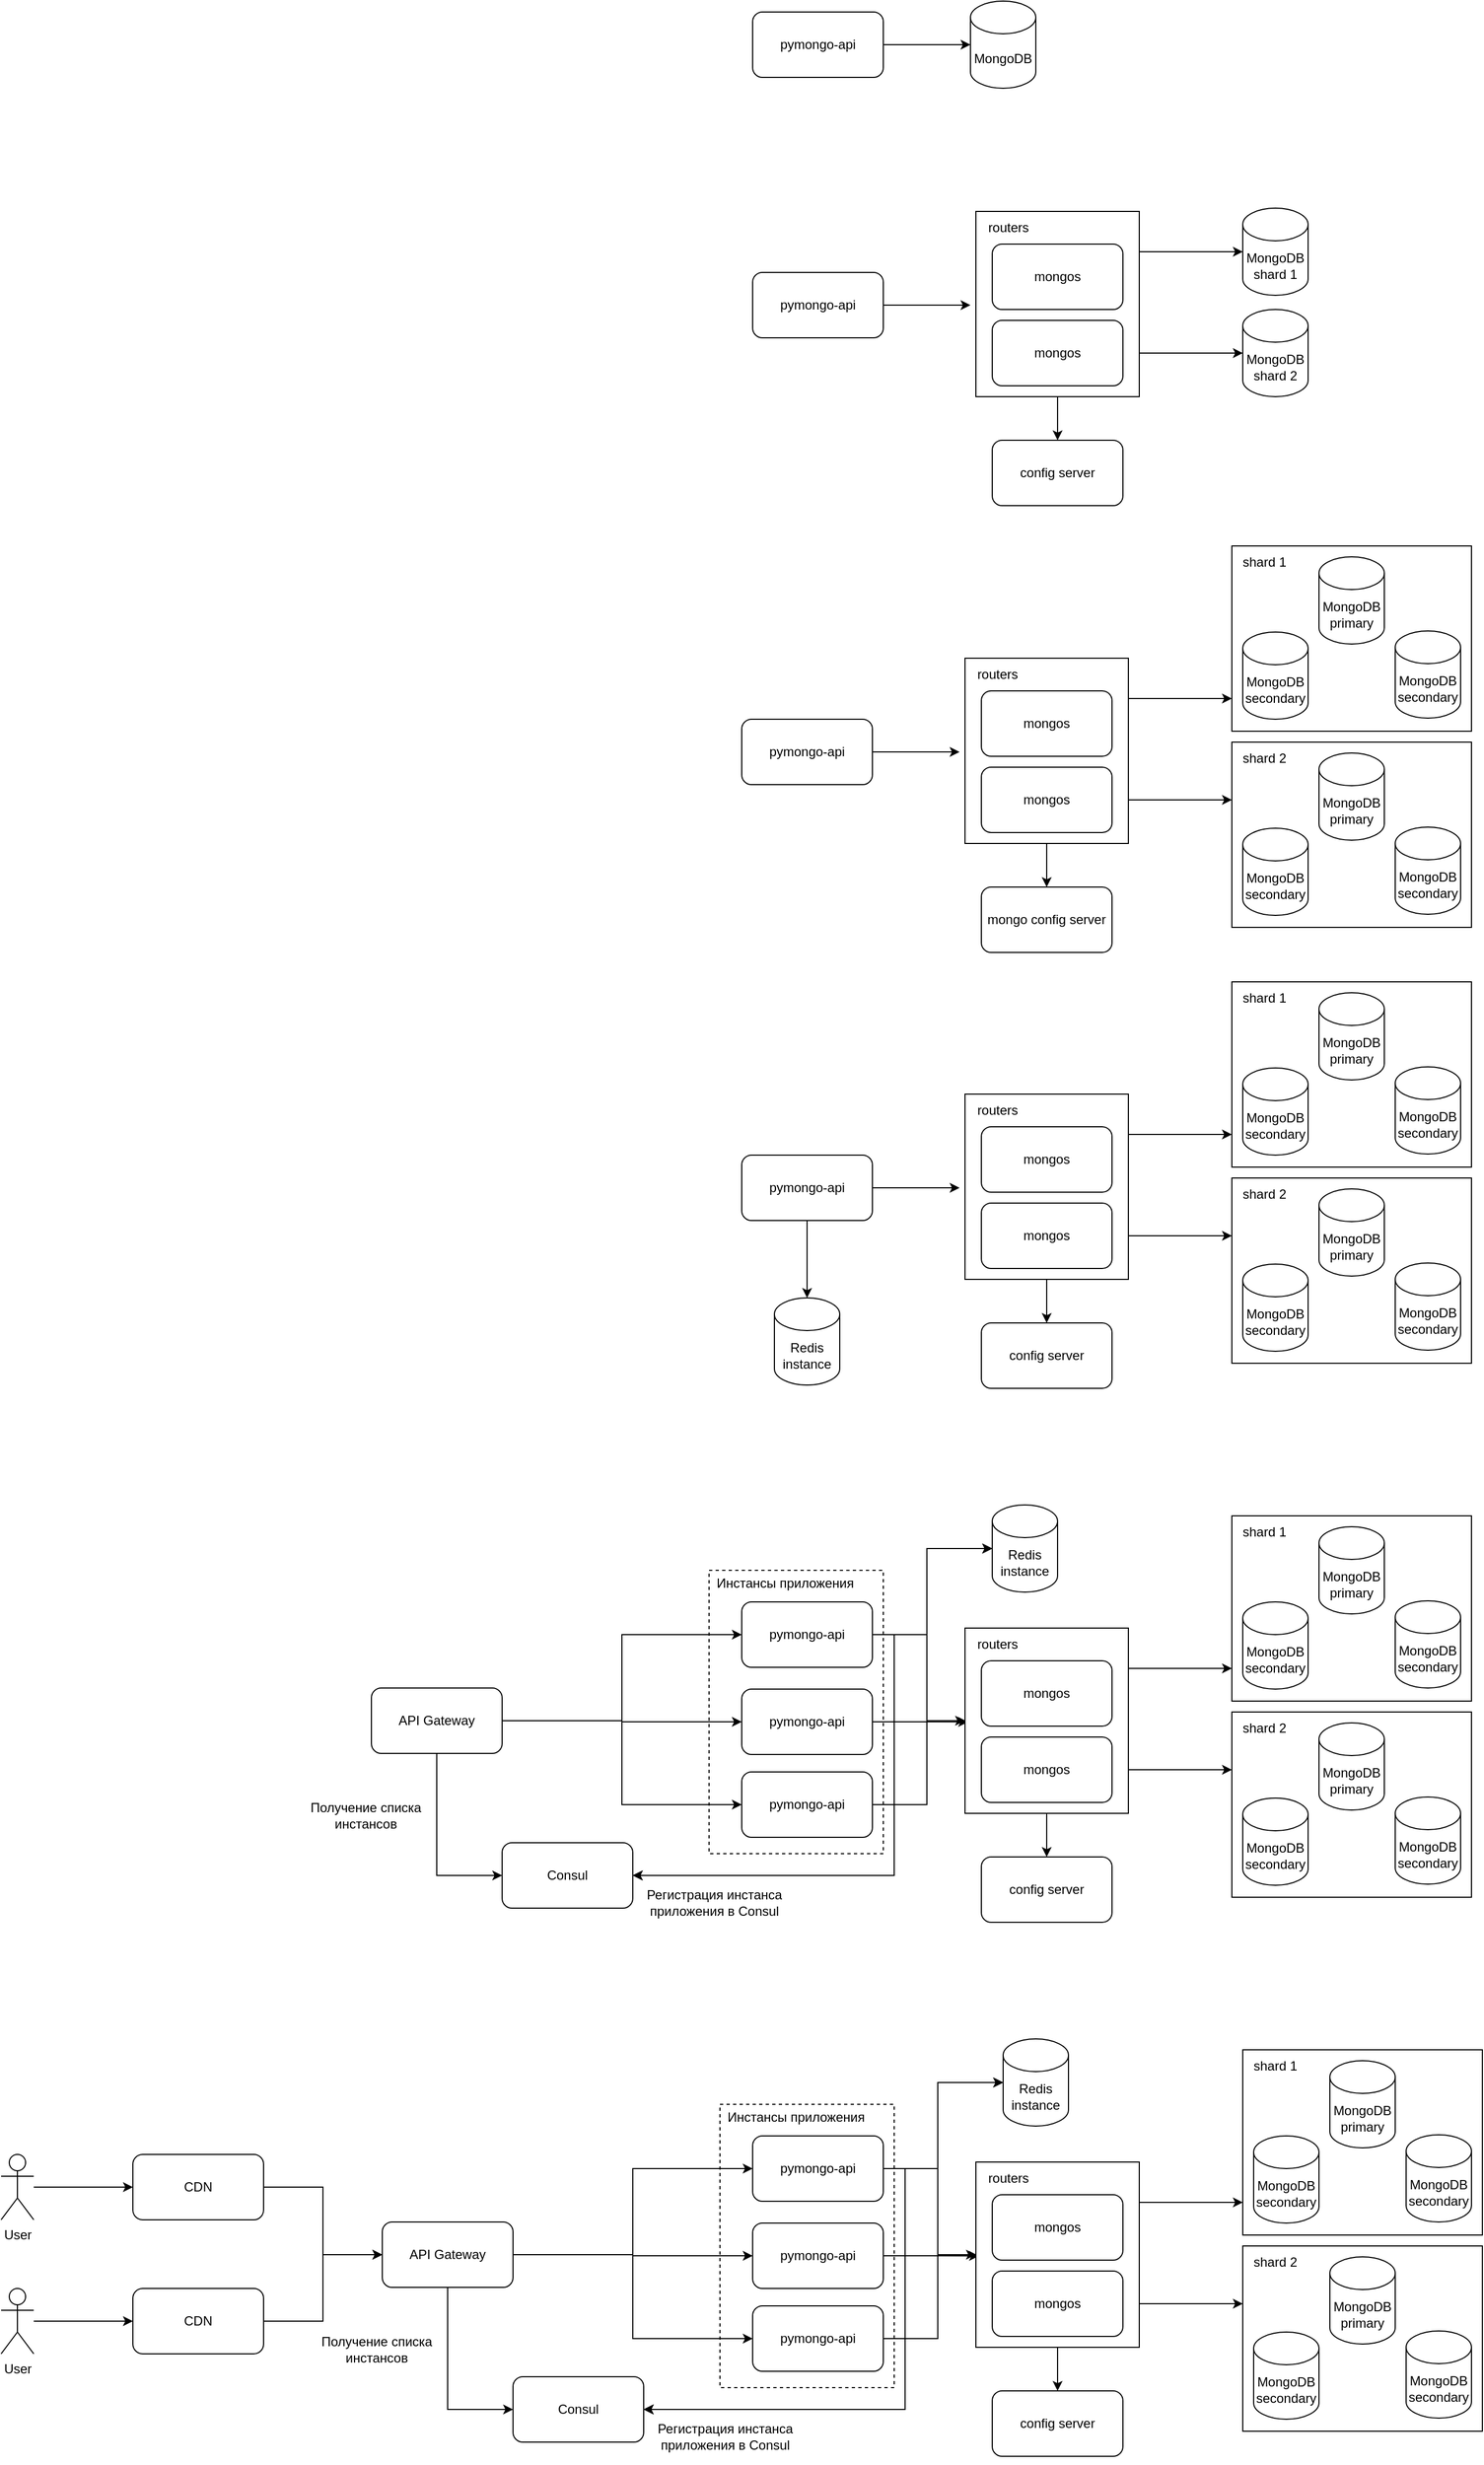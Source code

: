<mxfile version="25.0.3">
  <diagram name="Page-1" id="-H_mtQnk-PTXWXPvYvuk">
    <mxGraphModel dx="3609" dy="895" grid="1" gridSize="10" guides="1" tooltips="1" connect="1" arrows="1" fold="1" page="1" pageScale="1" pageWidth="1169" pageHeight="827" math="0" shadow="0">
      <root>
        <mxCell id="0" />
        <mxCell id="1" parent="0" />
        <mxCell id="jATreOwQZUmZUDhGEj-m-115" value="" style="rounded=0;whiteSpace=wrap;html=1;dashed=1;labelBackgroundColor=none;" vertex="1" parent="1">
          <mxGeometry x="320" y="1720" width="160" height="260" as="geometry" />
        </mxCell>
        <mxCell id="zA23MoTUsTF4_91t8viU-2" value="MongoDB" style="shape=cylinder3;whiteSpace=wrap;html=1;boundedLbl=1;backgroundOutline=1;size=15;labelBackgroundColor=none;" parent="1" vertex="1">
          <mxGeometry x="560" y="280" width="60" height="80" as="geometry" />
        </mxCell>
        <mxCell id="zA23MoTUsTF4_91t8viU-3" value="pymongo-api" style="rounded=1;whiteSpace=wrap;html=1;labelBackgroundColor=none;" parent="1" vertex="1">
          <mxGeometry x="360" y="290" width="120" height="60" as="geometry" />
        </mxCell>
        <mxCell id="zA23MoTUsTF4_91t8viU-4" style="edgeStyle=orthogonalEdgeStyle;rounded=0;orthogonalLoop=1;jettySize=auto;html=1;exitX=1;exitY=0.5;exitDx=0;exitDy=0;entryX=0;entryY=0.5;entryDx=0;entryDy=0;entryPerimeter=0;labelBackgroundColor=none;fontColor=default;" parent="1" source="zA23MoTUsTF4_91t8viU-3" target="zA23MoTUsTF4_91t8viU-2" edge="1">
          <mxGeometry relative="1" as="geometry" />
        </mxCell>
        <mxCell id="jATreOwQZUmZUDhGEj-m-10" value="pymongo-api" style="rounded=1;whiteSpace=wrap;html=1;labelBackgroundColor=none;" vertex="1" parent="1">
          <mxGeometry x="360" y="529" width="120" height="60" as="geometry" />
        </mxCell>
        <mxCell id="jATreOwQZUmZUDhGEj-m-11" style="edgeStyle=orthogonalEdgeStyle;rounded=0;orthogonalLoop=1;jettySize=auto;html=1;exitX=1;exitY=0.5;exitDx=0;exitDy=0;entryX=0;entryY=0.5;entryDx=0;entryDy=0;entryPerimeter=0;labelBackgroundColor=none;fontColor=default;" edge="1" parent="1" source="jATreOwQZUmZUDhGEj-m-10">
          <mxGeometry relative="1" as="geometry">
            <mxPoint x="560" y="559" as="targetPoint" />
          </mxGeometry>
        </mxCell>
        <mxCell id="jATreOwQZUmZUDhGEj-m-13" value="MongoDB&lt;br&gt;shard 2" style="shape=cylinder3;whiteSpace=wrap;html=1;boundedLbl=1;backgroundOutline=1;size=15;labelBackgroundColor=none;" vertex="1" parent="1">
          <mxGeometry x="810" y="563" width="60" height="80" as="geometry" />
        </mxCell>
        <mxCell id="jATreOwQZUmZUDhGEj-m-14" value="MongoDB&lt;div&gt;shard 1&lt;/div&gt;" style="shape=cylinder3;whiteSpace=wrap;html=1;boundedLbl=1;backgroundOutline=1;size=15;labelBackgroundColor=none;" vertex="1" parent="1">
          <mxGeometry x="810" y="470" width="60" height="80" as="geometry" />
        </mxCell>
        <mxCell id="jATreOwQZUmZUDhGEj-m-26" style="edgeStyle=orthogonalEdgeStyle;rounded=0;orthogonalLoop=1;jettySize=auto;html=1;exitX=1;exitY=0.25;exitDx=0;exitDy=0;labelBackgroundColor=none;fontColor=default;" edge="1" parent="1" source="jATreOwQZUmZUDhGEj-m-18" target="jATreOwQZUmZUDhGEj-m-14">
          <mxGeometry relative="1" as="geometry">
            <Array as="points">
              <mxPoint x="715" y="510" />
            </Array>
          </mxGeometry>
        </mxCell>
        <mxCell id="jATreOwQZUmZUDhGEj-m-28" style="edgeStyle=orthogonalEdgeStyle;rounded=0;orthogonalLoop=1;jettySize=auto;html=1;exitX=0.5;exitY=1;exitDx=0;exitDy=0;entryX=0.5;entryY=0;entryDx=0;entryDy=0;labelBackgroundColor=none;fontColor=default;" edge="1" parent="1" source="jATreOwQZUmZUDhGEj-m-18" target="jATreOwQZUmZUDhGEj-m-27">
          <mxGeometry relative="1" as="geometry" />
        </mxCell>
        <mxCell id="jATreOwQZUmZUDhGEj-m-18" value="" style="rounded=0;whiteSpace=wrap;html=1;align=left;labelBackgroundColor=none;" vertex="1" parent="1">
          <mxGeometry x="565" y="473" width="150" height="170" as="geometry" />
        </mxCell>
        <mxCell id="jATreOwQZUmZUDhGEj-m-19" value="mongos" style="rounded=1;whiteSpace=wrap;html=1;labelBackgroundColor=none;" vertex="1" parent="1">
          <mxGeometry x="580" y="573" width="120" height="60" as="geometry" />
        </mxCell>
        <mxCell id="jATreOwQZUmZUDhGEj-m-20" value="mongos" style="rounded=1;whiteSpace=wrap;html=1;labelBackgroundColor=none;" vertex="1" parent="1">
          <mxGeometry x="580" y="503" width="120" height="60" as="geometry" />
        </mxCell>
        <mxCell id="jATreOwQZUmZUDhGEj-m-21" value="routers" style="text;html=1;align=center;verticalAlign=middle;whiteSpace=wrap;rounded=0;labelBackgroundColor=none;" vertex="1" parent="1">
          <mxGeometry x="565" y="473" width="60" height="30" as="geometry" />
        </mxCell>
        <mxCell id="jATreOwQZUmZUDhGEj-m-23" style="edgeStyle=orthogonalEdgeStyle;rounded=0;orthogonalLoop=1;jettySize=auto;html=1;exitX=1;exitY=0.75;exitDx=0;exitDy=0;entryX=0;entryY=0.5;entryDx=0;entryDy=0;entryPerimeter=0;labelBackgroundColor=none;fontColor=default;" edge="1" parent="1" source="jATreOwQZUmZUDhGEj-m-18" target="jATreOwQZUmZUDhGEj-m-13">
          <mxGeometry relative="1" as="geometry">
            <Array as="points">
              <mxPoint x="715" y="603" />
            </Array>
          </mxGeometry>
        </mxCell>
        <mxCell id="jATreOwQZUmZUDhGEj-m-27" value="config server" style="rounded=1;whiteSpace=wrap;html=1;labelBackgroundColor=none;" vertex="1" parent="1">
          <mxGeometry x="580" y="683" width="120" height="60" as="geometry" />
        </mxCell>
        <mxCell id="jATreOwQZUmZUDhGEj-m-29" value="pymongo-api" style="rounded=1;whiteSpace=wrap;html=1;labelBackgroundColor=none;" vertex="1" parent="1">
          <mxGeometry x="350" y="939" width="120" height="60" as="geometry" />
        </mxCell>
        <mxCell id="jATreOwQZUmZUDhGEj-m-30" style="edgeStyle=orthogonalEdgeStyle;rounded=0;orthogonalLoop=1;jettySize=auto;html=1;exitX=1;exitY=0.5;exitDx=0;exitDy=0;entryX=0;entryY=0.5;entryDx=0;entryDy=0;entryPerimeter=0;labelBackgroundColor=none;fontColor=default;" edge="1" parent="1" source="jATreOwQZUmZUDhGEj-m-29">
          <mxGeometry relative="1" as="geometry">
            <mxPoint x="550" y="969" as="targetPoint" />
          </mxGeometry>
        </mxCell>
        <mxCell id="jATreOwQZUmZUDhGEj-m-33" style="edgeStyle=orthogonalEdgeStyle;rounded=0;orthogonalLoop=1;jettySize=auto;html=1;exitX=1;exitY=0.25;exitDx=0;exitDy=0;labelBackgroundColor=none;fontColor=default;" edge="1" parent="1" source="jATreOwQZUmZUDhGEj-m-35">
          <mxGeometry relative="1" as="geometry">
            <Array as="points">
              <mxPoint x="705" y="920" />
            </Array>
            <mxPoint x="800" y="920" as="targetPoint" />
          </mxGeometry>
        </mxCell>
        <mxCell id="jATreOwQZUmZUDhGEj-m-34" style="edgeStyle=orthogonalEdgeStyle;rounded=0;orthogonalLoop=1;jettySize=auto;html=1;exitX=0.5;exitY=1;exitDx=0;exitDy=0;entryX=0.5;entryY=0;entryDx=0;entryDy=0;labelBackgroundColor=none;fontColor=default;" edge="1" parent="1" source="jATreOwQZUmZUDhGEj-m-35" target="jATreOwQZUmZUDhGEj-m-40">
          <mxGeometry relative="1" as="geometry" />
        </mxCell>
        <mxCell id="jATreOwQZUmZUDhGEj-m-35" value="" style="rounded=0;whiteSpace=wrap;html=1;align=left;labelBackgroundColor=none;" vertex="1" parent="1">
          <mxGeometry x="555" y="883" width="150" height="170" as="geometry" />
        </mxCell>
        <mxCell id="jATreOwQZUmZUDhGEj-m-36" value="mongos" style="rounded=1;whiteSpace=wrap;html=1;labelBackgroundColor=none;" vertex="1" parent="1">
          <mxGeometry x="570" y="983" width="120" height="60" as="geometry" />
        </mxCell>
        <mxCell id="jATreOwQZUmZUDhGEj-m-37" value="mongos" style="rounded=1;whiteSpace=wrap;html=1;labelBackgroundColor=none;" vertex="1" parent="1">
          <mxGeometry x="570" y="913" width="120" height="60" as="geometry" />
        </mxCell>
        <mxCell id="jATreOwQZUmZUDhGEj-m-38" value="routers" style="text;html=1;align=center;verticalAlign=middle;whiteSpace=wrap;rounded=0;labelBackgroundColor=none;" vertex="1" parent="1">
          <mxGeometry x="555" y="883" width="60" height="30" as="geometry" />
        </mxCell>
        <mxCell id="jATreOwQZUmZUDhGEj-m-39" style="edgeStyle=orthogonalEdgeStyle;rounded=0;orthogonalLoop=1;jettySize=auto;html=1;exitX=1;exitY=0.75;exitDx=0;exitDy=0;entryX=0;entryY=0.5;entryDx=0;entryDy=0;entryPerimeter=0;labelBackgroundColor=none;fontColor=default;" edge="1" parent="1" source="jATreOwQZUmZUDhGEj-m-35">
          <mxGeometry relative="1" as="geometry">
            <Array as="points">
              <mxPoint x="705" y="1013" />
            </Array>
            <mxPoint x="800" y="1013" as="targetPoint" />
          </mxGeometry>
        </mxCell>
        <mxCell id="jATreOwQZUmZUDhGEj-m-40" value="mongo config server" style="rounded=1;whiteSpace=wrap;html=1;labelBackgroundColor=none;" vertex="1" parent="1">
          <mxGeometry x="570" y="1093" width="120" height="60" as="geometry" />
        </mxCell>
        <mxCell id="jATreOwQZUmZUDhGEj-m-41" value="" style="rounded=0;whiteSpace=wrap;html=1;align=left;labelBackgroundColor=none;" vertex="1" parent="1">
          <mxGeometry x="800" y="780" width="220" height="170" as="geometry" />
        </mxCell>
        <mxCell id="jATreOwQZUmZUDhGEj-m-42" value="shard 1" style="text;html=1;align=center;verticalAlign=middle;whiteSpace=wrap;rounded=0;labelBackgroundColor=none;" vertex="1" parent="1">
          <mxGeometry x="800" y="780" width="60" height="30" as="geometry" />
        </mxCell>
        <mxCell id="jATreOwQZUmZUDhGEj-m-43" value="MongoDB&lt;div&gt;primary&lt;/div&gt;" style="shape=cylinder3;whiteSpace=wrap;html=1;boundedLbl=1;backgroundOutline=1;size=15;labelBackgroundColor=none;" vertex="1" parent="1">
          <mxGeometry x="880" y="790" width="60" height="80" as="geometry" />
        </mxCell>
        <mxCell id="jATreOwQZUmZUDhGEj-m-44" value="MongoDB&lt;div&gt;secondary&lt;/div&gt;" style="shape=cylinder3;whiteSpace=wrap;html=1;boundedLbl=1;backgroundOutline=1;size=15;labelBackgroundColor=none;" vertex="1" parent="1">
          <mxGeometry x="950" y="858" width="60" height="80" as="geometry" />
        </mxCell>
        <mxCell id="jATreOwQZUmZUDhGEj-m-45" value="MongoDB&lt;div&gt;secondary&lt;br&gt;&lt;/div&gt;" style="shape=cylinder3;whiteSpace=wrap;html=1;boundedLbl=1;backgroundOutline=1;size=15;labelBackgroundColor=none;" vertex="1" parent="1">
          <mxGeometry x="810" y="859" width="60" height="80" as="geometry" />
        </mxCell>
        <mxCell id="jATreOwQZUmZUDhGEj-m-46" value="" style="rounded=0;whiteSpace=wrap;html=1;align=left;labelBackgroundColor=none;" vertex="1" parent="1">
          <mxGeometry x="800" y="960" width="220" height="170" as="geometry" />
        </mxCell>
        <mxCell id="jATreOwQZUmZUDhGEj-m-47" value="shard 2" style="text;html=1;align=center;verticalAlign=middle;whiteSpace=wrap;rounded=0;labelBackgroundColor=none;" vertex="1" parent="1">
          <mxGeometry x="800" y="960" width="60" height="30" as="geometry" />
        </mxCell>
        <mxCell id="jATreOwQZUmZUDhGEj-m-48" value="MongoDB&lt;div&gt;primary&lt;/div&gt;" style="shape=cylinder3;whiteSpace=wrap;html=1;boundedLbl=1;backgroundOutline=1;size=15;labelBackgroundColor=none;" vertex="1" parent="1">
          <mxGeometry x="880" y="970" width="60" height="80" as="geometry" />
        </mxCell>
        <mxCell id="jATreOwQZUmZUDhGEj-m-49" value="MongoDB&lt;div&gt;secondary&lt;/div&gt;" style="shape=cylinder3;whiteSpace=wrap;html=1;boundedLbl=1;backgroundOutline=1;size=15;labelBackgroundColor=none;" vertex="1" parent="1">
          <mxGeometry x="950" y="1038" width="60" height="80" as="geometry" />
        </mxCell>
        <mxCell id="jATreOwQZUmZUDhGEj-m-50" value="MongoDB&lt;div&gt;secondary&lt;br&gt;&lt;/div&gt;" style="shape=cylinder3;whiteSpace=wrap;html=1;boundedLbl=1;backgroundOutline=1;size=15;labelBackgroundColor=none;" vertex="1" parent="1">
          <mxGeometry x="810" y="1039" width="60" height="80" as="geometry" />
        </mxCell>
        <mxCell id="jATreOwQZUmZUDhGEj-m-72" value="" style="edgeStyle=orthogonalEdgeStyle;rounded=0;orthogonalLoop=1;jettySize=auto;html=1;labelBackgroundColor=none;fontColor=default;" edge="1" parent="1" source="jATreOwQZUmZUDhGEj-m-51" target="jATreOwQZUmZUDhGEj-m-71">
          <mxGeometry relative="1" as="geometry" />
        </mxCell>
        <mxCell id="jATreOwQZUmZUDhGEj-m-51" value="pymongo-api" style="rounded=1;whiteSpace=wrap;html=1;labelBackgroundColor=none;" vertex="1" parent="1">
          <mxGeometry x="350" y="1339" width="120" height="60" as="geometry" />
        </mxCell>
        <mxCell id="jATreOwQZUmZUDhGEj-m-52" style="edgeStyle=orthogonalEdgeStyle;rounded=0;orthogonalLoop=1;jettySize=auto;html=1;exitX=1;exitY=0.5;exitDx=0;exitDy=0;entryX=0;entryY=0.5;entryDx=0;entryDy=0;entryPerimeter=0;labelBackgroundColor=none;fontColor=default;" edge="1" parent="1" source="jATreOwQZUmZUDhGEj-m-51">
          <mxGeometry relative="1" as="geometry">
            <mxPoint x="550" y="1369" as="targetPoint" />
          </mxGeometry>
        </mxCell>
        <mxCell id="jATreOwQZUmZUDhGEj-m-53" style="edgeStyle=orthogonalEdgeStyle;rounded=0;orthogonalLoop=1;jettySize=auto;html=1;exitX=1;exitY=0.25;exitDx=0;exitDy=0;labelBackgroundColor=none;fontColor=default;" edge="1" parent="1" source="jATreOwQZUmZUDhGEj-m-55">
          <mxGeometry relative="1" as="geometry">
            <Array as="points">
              <mxPoint x="705" y="1320" />
            </Array>
            <mxPoint x="800" y="1320" as="targetPoint" />
          </mxGeometry>
        </mxCell>
        <mxCell id="jATreOwQZUmZUDhGEj-m-54" style="edgeStyle=orthogonalEdgeStyle;rounded=0;orthogonalLoop=1;jettySize=auto;html=1;exitX=0.5;exitY=1;exitDx=0;exitDy=0;entryX=0.5;entryY=0;entryDx=0;entryDy=0;labelBackgroundColor=none;fontColor=default;" edge="1" parent="1" source="jATreOwQZUmZUDhGEj-m-55" target="jATreOwQZUmZUDhGEj-m-60">
          <mxGeometry relative="1" as="geometry" />
        </mxCell>
        <mxCell id="jATreOwQZUmZUDhGEj-m-55" value="" style="rounded=0;whiteSpace=wrap;html=1;align=left;labelBackgroundColor=none;" vertex="1" parent="1">
          <mxGeometry x="555" y="1283" width="150" height="170" as="geometry" />
        </mxCell>
        <mxCell id="jATreOwQZUmZUDhGEj-m-56" value="mongos" style="rounded=1;whiteSpace=wrap;html=1;labelBackgroundColor=none;" vertex="1" parent="1">
          <mxGeometry x="570" y="1383" width="120" height="60" as="geometry" />
        </mxCell>
        <mxCell id="jATreOwQZUmZUDhGEj-m-57" value="mongos" style="rounded=1;whiteSpace=wrap;html=1;labelBackgroundColor=none;" vertex="1" parent="1">
          <mxGeometry x="570" y="1313" width="120" height="60" as="geometry" />
        </mxCell>
        <mxCell id="jATreOwQZUmZUDhGEj-m-58" value="routers" style="text;html=1;align=center;verticalAlign=middle;whiteSpace=wrap;rounded=0;labelBackgroundColor=none;" vertex="1" parent="1">
          <mxGeometry x="555" y="1283" width="60" height="30" as="geometry" />
        </mxCell>
        <mxCell id="jATreOwQZUmZUDhGEj-m-59" style="edgeStyle=orthogonalEdgeStyle;rounded=0;orthogonalLoop=1;jettySize=auto;html=1;exitX=1;exitY=0.75;exitDx=0;exitDy=0;entryX=0;entryY=0.5;entryDx=0;entryDy=0;entryPerimeter=0;labelBackgroundColor=none;fontColor=default;" edge="1" parent="1" source="jATreOwQZUmZUDhGEj-m-55">
          <mxGeometry relative="1" as="geometry">
            <Array as="points">
              <mxPoint x="705" y="1413" />
            </Array>
            <mxPoint x="800" y="1413" as="targetPoint" />
          </mxGeometry>
        </mxCell>
        <mxCell id="jATreOwQZUmZUDhGEj-m-60" value="config server" style="rounded=1;whiteSpace=wrap;html=1;labelBackgroundColor=none;" vertex="1" parent="1">
          <mxGeometry x="570" y="1493" width="120" height="60" as="geometry" />
        </mxCell>
        <mxCell id="jATreOwQZUmZUDhGEj-m-61" value="" style="rounded=0;whiteSpace=wrap;html=1;align=left;labelBackgroundColor=none;" vertex="1" parent="1">
          <mxGeometry x="800" y="1180" width="220" height="170" as="geometry" />
        </mxCell>
        <mxCell id="jATreOwQZUmZUDhGEj-m-62" value="shard 1" style="text;html=1;align=center;verticalAlign=middle;whiteSpace=wrap;rounded=0;labelBackgroundColor=none;" vertex="1" parent="1">
          <mxGeometry x="800" y="1180" width="60" height="30" as="geometry" />
        </mxCell>
        <mxCell id="jATreOwQZUmZUDhGEj-m-63" value="MongoDB&lt;div&gt;primary&lt;/div&gt;" style="shape=cylinder3;whiteSpace=wrap;html=1;boundedLbl=1;backgroundOutline=1;size=15;labelBackgroundColor=none;" vertex="1" parent="1">
          <mxGeometry x="880" y="1190" width="60" height="80" as="geometry" />
        </mxCell>
        <mxCell id="jATreOwQZUmZUDhGEj-m-64" value="MongoDB&lt;div&gt;secondary&lt;/div&gt;" style="shape=cylinder3;whiteSpace=wrap;html=1;boundedLbl=1;backgroundOutline=1;size=15;labelBackgroundColor=none;" vertex="1" parent="1">
          <mxGeometry x="950" y="1258" width="60" height="80" as="geometry" />
        </mxCell>
        <mxCell id="jATreOwQZUmZUDhGEj-m-65" value="MongoDB&lt;div&gt;secondary&lt;br&gt;&lt;/div&gt;" style="shape=cylinder3;whiteSpace=wrap;html=1;boundedLbl=1;backgroundOutline=1;size=15;labelBackgroundColor=none;" vertex="1" parent="1">
          <mxGeometry x="810" y="1259" width="60" height="80" as="geometry" />
        </mxCell>
        <mxCell id="jATreOwQZUmZUDhGEj-m-66" value="" style="rounded=0;whiteSpace=wrap;html=1;align=left;labelBackgroundColor=none;" vertex="1" parent="1">
          <mxGeometry x="800" y="1360" width="220" height="170" as="geometry" />
        </mxCell>
        <mxCell id="jATreOwQZUmZUDhGEj-m-67" value="shard 2" style="text;html=1;align=center;verticalAlign=middle;whiteSpace=wrap;rounded=0;labelBackgroundColor=none;" vertex="1" parent="1">
          <mxGeometry x="800" y="1360" width="60" height="30" as="geometry" />
        </mxCell>
        <mxCell id="jATreOwQZUmZUDhGEj-m-68" value="MongoDB&lt;div&gt;primary&lt;/div&gt;" style="shape=cylinder3;whiteSpace=wrap;html=1;boundedLbl=1;backgroundOutline=1;size=15;labelBackgroundColor=none;" vertex="1" parent="1">
          <mxGeometry x="880" y="1370" width="60" height="80" as="geometry" />
        </mxCell>
        <mxCell id="jATreOwQZUmZUDhGEj-m-69" value="MongoDB&lt;div&gt;secondary&lt;/div&gt;" style="shape=cylinder3;whiteSpace=wrap;html=1;boundedLbl=1;backgroundOutline=1;size=15;labelBackgroundColor=none;" vertex="1" parent="1">
          <mxGeometry x="950" y="1438" width="60" height="80" as="geometry" />
        </mxCell>
        <mxCell id="jATreOwQZUmZUDhGEj-m-70" value="MongoDB&lt;div&gt;secondary&lt;br&gt;&lt;/div&gt;" style="shape=cylinder3;whiteSpace=wrap;html=1;boundedLbl=1;backgroundOutline=1;size=15;labelBackgroundColor=none;" vertex="1" parent="1">
          <mxGeometry x="810" y="1439" width="60" height="80" as="geometry" />
        </mxCell>
        <mxCell id="jATreOwQZUmZUDhGEj-m-71" value="Redis&lt;div&gt;instance&lt;/div&gt;" style="shape=cylinder3;whiteSpace=wrap;html=1;boundedLbl=1;backgroundOutline=1;size=15;labelBackgroundColor=none;" vertex="1" parent="1">
          <mxGeometry x="380" y="1470" width="60" height="80" as="geometry" />
        </mxCell>
        <mxCell id="jATreOwQZUmZUDhGEj-m-103" style="edgeStyle=orthogonalEdgeStyle;rounded=0;orthogonalLoop=1;jettySize=auto;html=1;exitX=0;exitY=0.5;exitDx=0;exitDy=0;entryX=1;entryY=0.5;entryDx=0;entryDy=0;labelBackgroundColor=none;fontColor=default;" edge="1" parent="1" source="jATreOwQZUmZUDhGEj-m-74" target="jATreOwQZUmZUDhGEj-m-98">
          <mxGeometry relative="1" as="geometry">
            <Array as="points">
              <mxPoint x="490" y="1859" />
              <mxPoint x="490" y="2000" />
            </Array>
          </mxGeometry>
        </mxCell>
        <mxCell id="jATreOwQZUmZUDhGEj-m-74" value="pymongo-api" style="rounded=1;whiteSpace=wrap;html=1;labelBackgroundColor=none;" vertex="1" parent="1">
          <mxGeometry x="350" y="1829" width="120" height="60" as="geometry" />
        </mxCell>
        <mxCell id="jATreOwQZUmZUDhGEj-m-75" style="edgeStyle=orthogonalEdgeStyle;rounded=0;orthogonalLoop=1;jettySize=auto;html=1;exitX=1;exitY=0.5;exitDx=0;exitDy=0;entryX=0.019;entryY=0.507;entryDx=0;entryDy=0;entryPerimeter=0;labelBackgroundColor=none;fontColor=default;" edge="1" parent="1" source="jATreOwQZUmZUDhGEj-m-74" target="jATreOwQZUmZUDhGEj-m-78">
          <mxGeometry relative="1" as="geometry">
            <mxPoint x="550" y="1859" as="targetPoint" />
          </mxGeometry>
        </mxCell>
        <mxCell id="jATreOwQZUmZUDhGEj-m-76" style="edgeStyle=orthogonalEdgeStyle;rounded=0;orthogonalLoop=1;jettySize=auto;html=1;exitX=1;exitY=0.25;exitDx=0;exitDy=0;labelBackgroundColor=none;fontColor=default;" edge="1" parent="1" source="jATreOwQZUmZUDhGEj-m-78">
          <mxGeometry relative="1" as="geometry">
            <Array as="points">
              <mxPoint x="705" y="1810" />
            </Array>
            <mxPoint x="800" y="1810" as="targetPoint" />
          </mxGeometry>
        </mxCell>
        <mxCell id="jATreOwQZUmZUDhGEj-m-77" style="edgeStyle=orthogonalEdgeStyle;rounded=0;orthogonalLoop=1;jettySize=auto;html=1;exitX=0.5;exitY=1;exitDx=0;exitDy=0;entryX=0.5;entryY=0;entryDx=0;entryDy=0;labelBackgroundColor=none;fontColor=default;" edge="1" parent="1" source="jATreOwQZUmZUDhGEj-m-78" target="jATreOwQZUmZUDhGEj-m-83">
          <mxGeometry relative="1" as="geometry" />
        </mxCell>
        <mxCell id="jATreOwQZUmZUDhGEj-m-78" value="" style="rounded=0;whiteSpace=wrap;html=1;align=left;labelBackgroundColor=none;" vertex="1" parent="1">
          <mxGeometry x="555" y="1773" width="150" height="170" as="geometry" />
        </mxCell>
        <mxCell id="jATreOwQZUmZUDhGEj-m-79" value="mongos" style="rounded=1;whiteSpace=wrap;html=1;labelBackgroundColor=none;" vertex="1" parent="1">
          <mxGeometry x="570" y="1873" width="120" height="60" as="geometry" />
        </mxCell>
        <mxCell id="jATreOwQZUmZUDhGEj-m-80" value="mongos" style="rounded=1;whiteSpace=wrap;html=1;labelBackgroundColor=none;" vertex="1" parent="1">
          <mxGeometry x="570" y="1803" width="120" height="60" as="geometry" />
        </mxCell>
        <mxCell id="jATreOwQZUmZUDhGEj-m-81" value="routers" style="text;html=1;align=center;verticalAlign=middle;whiteSpace=wrap;rounded=0;labelBackgroundColor=none;" vertex="1" parent="1">
          <mxGeometry x="555" y="1773" width="60" height="30" as="geometry" />
        </mxCell>
        <mxCell id="jATreOwQZUmZUDhGEj-m-82" style="edgeStyle=orthogonalEdgeStyle;rounded=0;orthogonalLoop=1;jettySize=auto;html=1;exitX=1;exitY=0.75;exitDx=0;exitDy=0;entryX=0;entryY=0.5;entryDx=0;entryDy=0;entryPerimeter=0;labelBackgroundColor=none;fontColor=default;" edge="1" parent="1" source="jATreOwQZUmZUDhGEj-m-78">
          <mxGeometry relative="1" as="geometry">
            <Array as="points">
              <mxPoint x="705" y="1903" />
            </Array>
            <mxPoint x="800" y="1903" as="targetPoint" />
          </mxGeometry>
        </mxCell>
        <mxCell id="jATreOwQZUmZUDhGEj-m-83" value="config server" style="rounded=1;whiteSpace=wrap;html=1;labelBackgroundColor=none;" vertex="1" parent="1">
          <mxGeometry x="570" y="1983" width="120" height="60" as="geometry" />
        </mxCell>
        <mxCell id="jATreOwQZUmZUDhGEj-m-84" value="" style="rounded=0;whiteSpace=wrap;html=1;align=left;labelBackgroundColor=none;" vertex="1" parent="1">
          <mxGeometry x="800" y="1670" width="220" height="170" as="geometry" />
        </mxCell>
        <mxCell id="jATreOwQZUmZUDhGEj-m-85" value="shard 1" style="text;html=1;align=center;verticalAlign=middle;whiteSpace=wrap;rounded=0;labelBackgroundColor=none;" vertex="1" parent="1">
          <mxGeometry x="800" y="1670" width="60" height="30" as="geometry" />
        </mxCell>
        <mxCell id="jATreOwQZUmZUDhGEj-m-86" value="MongoDB&lt;div&gt;primary&lt;/div&gt;" style="shape=cylinder3;whiteSpace=wrap;html=1;boundedLbl=1;backgroundOutline=1;size=15;labelBackgroundColor=none;" vertex="1" parent="1">
          <mxGeometry x="880" y="1680" width="60" height="80" as="geometry" />
        </mxCell>
        <mxCell id="jATreOwQZUmZUDhGEj-m-87" value="MongoDB&lt;div&gt;secondary&lt;/div&gt;" style="shape=cylinder3;whiteSpace=wrap;html=1;boundedLbl=1;backgroundOutline=1;size=15;labelBackgroundColor=none;" vertex="1" parent="1">
          <mxGeometry x="950" y="1748" width="60" height="80" as="geometry" />
        </mxCell>
        <mxCell id="jATreOwQZUmZUDhGEj-m-88" value="MongoDB&lt;div&gt;secondary&lt;br&gt;&lt;/div&gt;" style="shape=cylinder3;whiteSpace=wrap;html=1;boundedLbl=1;backgroundOutline=1;size=15;labelBackgroundColor=none;" vertex="1" parent="1">
          <mxGeometry x="810" y="1749" width="60" height="80" as="geometry" />
        </mxCell>
        <mxCell id="jATreOwQZUmZUDhGEj-m-89" value="" style="rounded=0;whiteSpace=wrap;html=1;align=left;labelBackgroundColor=none;" vertex="1" parent="1">
          <mxGeometry x="800" y="1850" width="220" height="170" as="geometry" />
        </mxCell>
        <mxCell id="jATreOwQZUmZUDhGEj-m-90" value="shard 2" style="text;html=1;align=center;verticalAlign=middle;whiteSpace=wrap;rounded=0;labelBackgroundColor=none;" vertex="1" parent="1">
          <mxGeometry x="800" y="1850" width="60" height="30" as="geometry" />
        </mxCell>
        <mxCell id="jATreOwQZUmZUDhGEj-m-91" value="MongoDB&lt;div&gt;primary&lt;/div&gt;" style="shape=cylinder3;whiteSpace=wrap;html=1;boundedLbl=1;backgroundOutline=1;size=15;labelBackgroundColor=none;" vertex="1" parent="1">
          <mxGeometry x="880" y="1860" width="60" height="80" as="geometry" />
        </mxCell>
        <mxCell id="jATreOwQZUmZUDhGEj-m-92" value="MongoDB&lt;div&gt;secondary&lt;/div&gt;" style="shape=cylinder3;whiteSpace=wrap;html=1;boundedLbl=1;backgroundOutline=1;size=15;labelBackgroundColor=none;" vertex="1" parent="1">
          <mxGeometry x="950" y="1928" width="60" height="80" as="geometry" />
        </mxCell>
        <mxCell id="jATreOwQZUmZUDhGEj-m-93" value="MongoDB&lt;div&gt;secondary&lt;br&gt;&lt;/div&gt;" style="shape=cylinder3;whiteSpace=wrap;html=1;boundedLbl=1;backgroundOutline=1;size=15;labelBackgroundColor=none;" vertex="1" parent="1">
          <mxGeometry x="810" y="1929" width="60" height="80" as="geometry" />
        </mxCell>
        <mxCell id="jATreOwQZUmZUDhGEj-m-94" value="Redis&lt;div&gt;instance&lt;/div&gt;" style="shape=cylinder3;whiteSpace=wrap;html=1;boundedLbl=1;backgroundOutline=1;size=15;labelBackgroundColor=none;" vertex="1" parent="1">
          <mxGeometry x="580" y="1660" width="60" height="80" as="geometry" />
        </mxCell>
        <mxCell id="jATreOwQZUmZUDhGEj-m-102" style="edgeStyle=orthogonalEdgeStyle;rounded=0;orthogonalLoop=1;jettySize=auto;html=1;exitX=0;exitY=0.5;exitDx=0;exitDy=0;entryX=1;entryY=0.5;entryDx=0;entryDy=0;labelBackgroundColor=none;fontColor=default;" edge="1" parent="1" source="jATreOwQZUmZUDhGEj-m-95" target="jATreOwQZUmZUDhGEj-m-98">
          <mxGeometry relative="1" as="geometry">
            <Array as="points">
              <mxPoint x="490" y="1779" />
              <mxPoint x="490" y="2000" />
            </Array>
          </mxGeometry>
        </mxCell>
        <mxCell id="jATreOwQZUmZUDhGEj-m-95" value="pymongo-api" style="rounded=1;whiteSpace=wrap;html=1;labelBackgroundColor=none;" vertex="1" parent="1">
          <mxGeometry x="350" y="1749" width="120" height="60" as="geometry" />
        </mxCell>
        <mxCell id="jATreOwQZUmZUDhGEj-m-100" style="edgeStyle=orthogonalEdgeStyle;rounded=0;orthogonalLoop=1;jettySize=auto;html=1;exitX=0;exitY=0.5;exitDx=0;exitDy=0;entryX=1;entryY=0.5;entryDx=0;entryDy=0;labelBackgroundColor=none;fontColor=default;" edge="1" parent="1" source="jATreOwQZUmZUDhGEj-m-96" target="jATreOwQZUmZUDhGEj-m-98">
          <mxGeometry relative="1" as="geometry">
            <Array as="points">
              <mxPoint x="490" y="1935" />
              <mxPoint x="490" y="2000" />
            </Array>
          </mxGeometry>
        </mxCell>
        <mxCell id="jATreOwQZUmZUDhGEj-m-112" style="edgeStyle=orthogonalEdgeStyle;rounded=0;orthogonalLoop=1;jettySize=auto;html=1;exitX=1;exitY=0.5;exitDx=0;exitDy=0;entryX=0;entryY=0.5;entryDx=0;entryDy=0;labelBackgroundColor=none;fontColor=default;" edge="1" parent="1" source="jATreOwQZUmZUDhGEj-m-96" target="jATreOwQZUmZUDhGEj-m-78">
          <mxGeometry relative="1" as="geometry">
            <Array as="points">
              <mxPoint x="520" y="1935" />
              <mxPoint x="520" y="1858" />
            </Array>
          </mxGeometry>
        </mxCell>
        <mxCell id="jATreOwQZUmZUDhGEj-m-96" value="pymongo-api" style="rounded=1;whiteSpace=wrap;html=1;labelBackgroundColor=none;" vertex="1" parent="1">
          <mxGeometry x="350" y="1905" width="120" height="60" as="geometry" />
        </mxCell>
        <mxCell id="jATreOwQZUmZUDhGEj-m-99" style="edgeStyle=orthogonalEdgeStyle;rounded=0;orthogonalLoop=1;jettySize=auto;html=1;exitX=0.5;exitY=1;exitDx=0;exitDy=0;entryX=0;entryY=0.5;entryDx=0;entryDy=0;labelBackgroundColor=none;fontColor=default;" edge="1" parent="1" source="jATreOwQZUmZUDhGEj-m-97" target="jATreOwQZUmZUDhGEj-m-98">
          <mxGeometry relative="1" as="geometry" />
        </mxCell>
        <mxCell id="jATreOwQZUmZUDhGEj-m-106" style="edgeStyle=orthogonalEdgeStyle;rounded=0;orthogonalLoop=1;jettySize=auto;html=1;exitX=1;exitY=0.5;exitDx=0;exitDy=0;entryX=0;entryY=0.5;entryDx=0;entryDy=0;labelBackgroundColor=none;fontColor=default;" edge="1" parent="1" source="jATreOwQZUmZUDhGEj-m-97" target="jATreOwQZUmZUDhGEj-m-95">
          <mxGeometry relative="1" as="geometry" />
        </mxCell>
        <mxCell id="jATreOwQZUmZUDhGEj-m-107" style="edgeStyle=orthogonalEdgeStyle;rounded=0;orthogonalLoop=1;jettySize=auto;html=1;exitX=1;exitY=0.5;exitDx=0;exitDy=0;labelBackgroundColor=none;fontColor=default;" edge="1" parent="1" source="jATreOwQZUmZUDhGEj-m-97" target="jATreOwQZUmZUDhGEj-m-74">
          <mxGeometry relative="1" as="geometry" />
        </mxCell>
        <mxCell id="jATreOwQZUmZUDhGEj-m-108" style="edgeStyle=orthogonalEdgeStyle;rounded=0;orthogonalLoop=1;jettySize=auto;html=1;exitX=1;exitY=0.5;exitDx=0;exitDy=0;entryX=0;entryY=0.5;entryDx=0;entryDy=0;labelBackgroundColor=none;fontColor=default;" edge="1" parent="1" source="jATreOwQZUmZUDhGEj-m-97" target="jATreOwQZUmZUDhGEj-m-96">
          <mxGeometry relative="1" as="geometry" />
        </mxCell>
        <mxCell id="jATreOwQZUmZUDhGEj-m-97" value="API Gateway" style="rounded=1;whiteSpace=wrap;html=1;labelBackgroundColor=none;" vertex="1" parent="1">
          <mxGeometry x="10" y="1828" width="120" height="60" as="geometry" />
        </mxCell>
        <mxCell id="jATreOwQZUmZUDhGEj-m-98" value="Consul" style="rounded=1;whiteSpace=wrap;html=1;labelBackgroundColor=none;" vertex="1" parent="1">
          <mxGeometry x="130" y="1970" width="120" height="60" as="geometry" />
        </mxCell>
        <mxCell id="jATreOwQZUmZUDhGEj-m-104" value="Регистрация инстанса приложения в Consul" style="text;html=1;align=center;verticalAlign=middle;whiteSpace=wrap;rounded=0;labelBackgroundColor=none;" vertex="1" parent="1">
          <mxGeometry x="260" y="2000" width="130" height="50" as="geometry" />
        </mxCell>
        <mxCell id="jATreOwQZUmZUDhGEj-m-105" value="Получение списка инстансов" style="text;html=1;align=center;verticalAlign=middle;whiteSpace=wrap;rounded=0;labelBackgroundColor=none;" vertex="1" parent="1">
          <mxGeometry x="-60" y="1920" width="130" height="50" as="geometry" />
        </mxCell>
        <mxCell id="jATreOwQZUmZUDhGEj-m-109" style="edgeStyle=orthogonalEdgeStyle;rounded=0;orthogonalLoop=1;jettySize=auto;html=1;exitX=1;exitY=0.5;exitDx=0;exitDy=0;entryX=0;entryY=0.5;entryDx=0;entryDy=0;entryPerimeter=0;labelBackgroundColor=none;fontColor=default;" edge="1" parent="1" source="jATreOwQZUmZUDhGEj-m-95" target="jATreOwQZUmZUDhGEj-m-94">
          <mxGeometry relative="1" as="geometry">
            <Array as="points">
              <mxPoint x="520" y="1779" />
              <mxPoint x="520" y="1700" />
            </Array>
          </mxGeometry>
        </mxCell>
        <mxCell id="jATreOwQZUmZUDhGEj-m-110" style="edgeStyle=orthogonalEdgeStyle;rounded=0;orthogonalLoop=1;jettySize=auto;html=1;exitX=1;exitY=0.5;exitDx=0;exitDy=0;entryX=0;entryY=0.5;entryDx=0;entryDy=0;entryPerimeter=0;labelBackgroundColor=none;fontColor=default;" edge="1" parent="1" source="jATreOwQZUmZUDhGEj-m-74" target="jATreOwQZUmZUDhGEj-m-94">
          <mxGeometry relative="1" as="geometry">
            <Array as="points">
              <mxPoint x="520" y="1859" />
              <mxPoint x="520" y="1700" />
            </Array>
          </mxGeometry>
        </mxCell>
        <mxCell id="jATreOwQZUmZUDhGEj-m-113" style="edgeStyle=orthogonalEdgeStyle;rounded=0;orthogonalLoop=1;jettySize=auto;html=1;exitX=1;exitY=0.5;exitDx=0;exitDy=0;entryX=0;entryY=0.5;entryDx=0;entryDy=0;entryPerimeter=0;labelBackgroundColor=none;fontColor=default;" edge="1" parent="1" source="jATreOwQZUmZUDhGEj-m-96" target="jATreOwQZUmZUDhGEj-m-94">
          <mxGeometry relative="1" as="geometry">
            <Array as="points">
              <mxPoint x="520" y="1935" />
              <mxPoint x="520" y="1700" />
            </Array>
          </mxGeometry>
        </mxCell>
        <mxCell id="jATreOwQZUmZUDhGEj-m-116" value="Инстансы приложения" style="text;html=1;align=left;verticalAlign=middle;whiteSpace=wrap;rounded=0;spacingLeft=5;labelBackgroundColor=none;" vertex="1" parent="1">
          <mxGeometry x="320" y="1716" width="150" height="32" as="geometry" />
        </mxCell>
        <mxCell id="jATreOwQZUmZUDhGEj-m-117" value="" style="rounded=0;whiteSpace=wrap;html=1;dashed=1;labelBackgroundColor=none;" vertex="1" parent="1">
          <mxGeometry x="330" y="2210" width="160" height="260" as="geometry" />
        </mxCell>
        <mxCell id="jATreOwQZUmZUDhGEj-m-118" style="edgeStyle=orthogonalEdgeStyle;rounded=0;orthogonalLoop=1;jettySize=auto;html=1;exitX=0;exitY=0.5;exitDx=0;exitDy=0;entryX=1;entryY=0.5;entryDx=0;entryDy=0;labelBackgroundColor=none;fontColor=default;" edge="1" parent="1" source="jATreOwQZUmZUDhGEj-m-119" target="jATreOwQZUmZUDhGEj-m-150">
          <mxGeometry relative="1" as="geometry">
            <Array as="points">
              <mxPoint x="500" y="2349" />
              <mxPoint x="500" y="2490" />
            </Array>
          </mxGeometry>
        </mxCell>
        <mxCell id="jATreOwQZUmZUDhGEj-m-119" value="pymongo-api" style="rounded=1;whiteSpace=wrap;html=1;labelBackgroundColor=none;" vertex="1" parent="1">
          <mxGeometry x="360" y="2319" width="120" height="60" as="geometry" />
        </mxCell>
        <mxCell id="jATreOwQZUmZUDhGEj-m-120" style="edgeStyle=orthogonalEdgeStyle;rounded=0;orthogonalLoop=1;jettySize=auto;html=1;exitX=1;exitY=0.5;exitDx=0;exitDy=0;entryX=0.019;entryY=0.507;entryDx=0;entryDy=0;entryPerimeter=0;labelBackgroundColor=none;fontColor=default;" edge="1" parent="1" source="jATreOwQZUmZUDhGEj-m-119" target="jATreOwQZUmZUDhGEj-m-123">
          <mxGeometry relative="1" as="geometry">
            <mxPoint x="560" y="2349" as="targetPoint" />
          </mxGeometry>
        </mxCell>
        <mxCell id="jATreOwQZUmZUDhGEj-m-121" style="edgeStyle=orthogonalEdgeStyle;rounded=0;orthogonalLoop=1;jettySize=auto;html=1;exitX=1;exitY=0.25;exitDx=0;exitDy=0;labelBackgroundColor=none;fontColor=default;" edge="1" parent="1" source="jATreOwQZUmZUDhGEj-m-123">
          <mxGeometry relative="1" as="geometry">
            <Array as="points">
              <mxPoint x="715" y="2300" />
            </Array>
            <mxPoint x="810" y="2300" as="targetPoint" />
          </mxGeometry>
        </mxCell>
        <mxCell id="jATreOwQZUmZUDhGEj-m-122" style="edgeStyle=orthogonalEdgeStyle;rounded=0;orthogonalLoop=1;jettySize=auto;html=1;exitX=0.5;exitY=1;exitDx=0;exitDy=0;entryX=0.5;entryY=0;entryDx=0;entryDy=0;labelBackgroundColor=none;fontColor=default;" edge="1" parent="1" source="jATreOwQZUmZUDhGEj-m-123" target="jATreOwQZUmZUDhGEj-m-128">
          <mxGeometry relative="1" as="geometry" />
        </mxCell>
        <mxCell id="jATreOwQZUmZUDhGEj-m-123" value="" style="rounded=0;whiteSpace=wrap;html=1;align=left;labelBackgroundColor=none;" vertex="1" parent="1">
          <mxGeometry x="565" y="2263" width="150" height="170" as="geometry" />
        </mxCell>
        <mxCell id="jATreOwQZUmZUDhGEj-m-124" value="mongos" style="rounded=1;whiteSpace=wrap;html=1;labelBackgroundColor=none;" vertex="1" parent="1">
          <mxGeometry x="580" y="2363" width="120" height="60" as="geometry" />
        </mxCell>
        <mxCell id="jATreOwQZUmZUDhGEj-m-125" value="mongos" style="rounded=1;whiteSpace=wrap;html=1;labelBackgroundColor=none;" vertex="1" parent="1">
          <mxGeometry x="580" y="2293" width="120" height="60" as="geometry" />
        </mxCell>
        <mxCell id="jATreOwQZUmZUDhGEj-m-126" value="routers" style="text;html=1;align=center;verticalAlign=middle;whiteSpace=wrap;rounded=0;labelBackgroundColor=none;" vertex="1" parent="1">
          <mxGeometry x="565" y="2263" width="60" height="30" as="geometry" />
        </mxCell>
        <mxCell id="jATreOwQZUmZUDhGEj-m-127" style="edgeStyle=orthogonalEdgeStyle;rounded=0;orthogonalLoop=1;jettySize=auto;html=1;exitX=1;exitY=0.75;exitDx=0;exitDy=0;entryX=0;entryY=0.5;entryDx=0;entryDy=0;entryPerimeter=0;labelBackgroundColor=none;fontColor=default;" edge="1" parent="1" source="jATreOwQZUmZUDhGEj-m-123">
          <mxGeometry relative="1" as="geometry">
            <Array as="points">
              <mxPoint x="715" y="2393" />
            </Array>
            <mxPoint x="810" y="2393" as="targetPoint" />
          </mxGeometry>
        </mxCell>
        <mxCell id="jATreOwQZUmZUDhGEj-m-128" value="config server" style="rounded=1;whiteSpace=wrap;html=1;labelBackgroundColor=none;" vertex="1" parent="1">
          <mxGeometry x="580" y="2473" width="120" height="60" as="geometry" />
        </mxCell>
        <mxCell id="jATreOwQZUmZUDhGEj-m-129" value="" style="rounded=0;whiteSpace=wrap;html=1;align=left;labelBackgroundColor=none;" vertex="1" parent="1">
          <mxGeometry x="810" y="2160" width="220" height="170" as="geometry" />
        </mxCell>
        <mxCell id="jATreOwQZUmZUDhGEj-m-130" value="shard 1" style="text;html=1;align=center;verticalAlign=middle;whiteSpace=wrap;rounded=0;labelBackgroundColor=none;" vertex="1" parent="1">
          <mxGeometry x="810" y="2160" width="60" height="30" as="geometry" />
        </mxCell>
        <mxCell id="jATreOwQZUmZUDhGEj-m-131" value="MongoDB&lt;div&gt;primary&lt;/div&gt;" style="shape=cylinder3;whiteSpace=wrap;html=1;boundedLbl=1;backgroundOutline=1;size=15;labelBackgroundColor=none;" vertex="1" parent="1">
          <mxGeometry x="890" y="2170" width="60" height="80" as="geometry" />
        </mxCell>
        <mxCell id="jATreOwQZUmZUDhGEj-m-132" value="MongoDB&lt;div&gt;secondary&lt;/div&gt;" style="shape=cylinder3;whiteSpace=wrap;html=1;boundedLbl=1;backgroundOutline=1;size=15;labelBackgroundColor=none;" vertex="1" parent="1">
          <mxGeometry x="960" y="2238" width="60" height="80" as="geometry" />
        </mxCell>
        <mxCell id="jATreOwQZUmZUDhGEj-m-133" value="MongoDB&lt;div&gt;secondary&lt;br&gt;&lt;/div&gt;" style="shape=cylinder3;whiteSpace=wrap;html=1;boundedLbl=1;backgroundOutline=1;size=15;labelBackgroundColor=none;" vertex="1" parent="1">
          <mxGeometry x="820" y="2239" width="60" height="80" as="geometry" />
        </mxCell>
        <mxCell id="jATreOwQZUmZUDhGEj-m-134" value="" style="rounded=0;whiteSpace=wrap;html=1;align=left;labelBackgroundColor=none;" vertex="1" parent="1">
          <mxGeometry x="810" y="2340" width="220" height="170" as="geometry" />
        </mxCell>
        <mxCell id="jATreOwQZUmZUDhGEj-m-135" value="shard 2" style="text;html=1;align=center;verticalAlign=middle;whiteSpace=wrap;rounded=0;labelBackgroundColor=none;" vertex="1" parent="1">
          <mxGeometry x="810" y="2340" width="60" height="30" as="geometry" />
        </mxCell>
        <mxCell id="jATreOwQZUmZUDhGEj-m-136" value="MongoDB&lt;div&gt;primary&lt;/div&gt;" style="shape=cylinder3;whiteSpace=wrap;html=1;boundedLbl=1;backgroundOutline=1;size=15;labelBackgroundColor=none;" vertex="1" parent="1">
          <mxGeometry x="890" y="2350" width="60" height="80" as="geometry" />
        </mxCell>
        <mxCell id="jATreOwQZUmZUDhGEj-m-137" value="MongoDB&lt;div&gt;secondary&lt;/div&gt;" style="shape=cylinder3;whiteSpace=wrap;html=1;boundedLbl=1;backgroundOutline=1;size=15;labelBackgroundColor=none;" vertex="1" parent="1">
          <mxGeometry x="960" y="2418" width="60" height="80" as="geometry" />
        </mxCell>
        <mxCell id="jATreOwQZUmZUDhGEj-m-138" value="MongoDB&lt;div&gt;secondary&lt;br&gt;&lt;/div&gt;" style="shape=cylinder3;whiteSpace=wrap;html=1;boundedLbl=1;backgroundOutline=1;size=15;labelBackgroundColor=none;" vertex="1" parent="1">
          <mxGeometry x="820" y="2419" width="60" height="80" as="geometry" />
        </mxCell>
        <mxCell id="jATreOwQZUmZUDhGEj-m-139" value="Redis&lt;div&gt;instance&lt;/div&gt;" style="shape=cylinder3;whiteSpace=wrap;html=1;boundedLbl=1;backgroundOutline=1;size=15;labelBackgroundColor=none;" vertex="1" parent="1">
          <mxGeometry x="590" y="2150" width="60" height="80" as="geometry" />
        </mxCell>
        <mxCell id="jATreOwQZUmZUDhGEj-m-140" style="edgeStyle=orthogonalEdgeStyle;rounded=0;orthogonalLoop=1;jettySize=auto;html=1;exitX=0;exitY=0.5;exitDx=0;exitDy=0;entryX=1;entryY=0.5;entryDx=0;entryDy=0;labelBackgroundColor=none;fontColor=default;" edge="1" parent="1" source="jATreOwQZUmZUDhGEj-m-141" target="jATreOwQZUmZUDhGEj-m-150">
          <mxGeometry relative="1" as="geometry">
            <Array as="points">
              <mxPoint x="500" y="2269" />
              <mxPoint x="500" y="2490" />
            </Array>
          </mxGeometry>
        </mxCell>
        <mxCell id="jATreOwQZUmZUDhGEj-m-141" value="pymongo-api" style="rounded=1;whiteSpace=wrap;html=1;labelBackgroundColor=none;" vertex="1" parent="1">
          <mxGeometry x="360" y="2239" width="120" height="60" as="geometry" />
        </mxCell>
        <mxCell id="jATreOwQZUmZUDhGEj-m-142" style="edgeStyle=orthogonalEdgeStyle;rounded=0;orthogonalLoop=1;jettySize=auto;html=1;exitX=0;exitY=0.5;exitDx=0;exitDy=0;entryX=1;entryY=0.5;entryDx=0;entryDy=0;labelBackgroundColor=none;fontColor=default;" edge="1" parent="1" source="jATreOwQZUmZUDhGEj-m-144" target="jATreOwQZUmZUDhGEj-m-150">
          <mxGeometry relative="1" as="geometry">
            <Array as="points">
              <mxPoint x="500" y="2425" />
              <mxPoint x="500" y="2490" />
            </Array>
          </mxGeometry>
        </mxCell>
        <mxCell id="jATreOwQZUmZUDhGEj-m-143" style="edgeStyle=orthogonalEdgeStyle;rounded=0;orthogonalLoop=1;jettySize=auto;html=1;exitX=1;exitY=0.5;exitDx=0;exitDy=0;entryX=0;entryY=0.5;entryDx=0;entryDy=0;labelBackgroundColor=none;fontColor=default;" edge="1" parent="1" source="jATreOwQZUmZUDhGEj-m-144" target="jATreOwQZUmZUDhGEj-m-123">
          <mxGeometry relative="1" as="geometry">
            <Array as="points">
              <mxPoint x="530" y="2425" />
              <mxPoint x="530" y="2348" />
            </Array>
          </mxGeometry>
        </mxCell>
        <mxCell id="jATreOwQZUmZUDhGEj-m-144" value="pymongo-api" style="rounded=1;whiteSpace=wrap;html=1;labelBackgroundColor=none;" vertex="1" parent="1">
          <mxGeometry x="360" y="2395" width="120" height="60" as="geometry" />
        </mxCell>
        <mxCell id="jATreOwQZUmZUDhGEj-m-145" style="edgeStyle=orthogonalEdgeStyle;rounded=0;orthogonalLoop=1;jettySize=auto;html=1;exitX=0.5;exitY=1;exitDx=0;exitDy=0;entryX=0;entryY=0.5;entryDx=0;entryDy=0;labelBackgroundColor=none;fontColor=default;" edge="1" parent="1" source="jATreOwQZUmZUDhGEj-m-149" target="jATreOwQZUmZUDhGEj-m-150">
          <mxGeometry relative="1" as="geometry" />
        </mxCell>
        <mxCell id="jATreOwQZUmZUDhGEj-m-146" style="edgeStyle=orthogonalEdgeStyle;rounded=0;orthogonalLoop=1;jettySize=auto;html=1;exitX=1;exitY=0.5;exitDx=0;exitDy=0;entryX=0;entryY=0.5;entryDx=0;entryDy=0;labelBackgroundColor=none;fontColor=default;" edge="1" parent="1" source="jATreOwQZUmZUDhGEj-m-149" target="jATreOwQZUmZUDhGEj-m-141">
          <mxGeometry relative="1" as="geometry" />
        </mxCell>
        <mxCell id="jATreOwQZUmZUDhGEj-m-147" style="edgeStyle=orthogonalEdgeStyle;rounded=0;orthogonalLoop=1;jettySize=auto;html=1;exitX=1;exitY=0.5;exitDx=0;exitDy=0;labelBackgroundColor=none;fontColor=default;" edge="1" parent="1" source="jATreOwQZUmZUDhGEj-m-149" target="jATreOwQZUmZUDhGEj-m-119">
          <mxGeometry relative="1" as="geometry" />
        </mxCell>
        <mxCell id="jATreOwQZUmZUDhGEj-m-148" style="edgeStyle=orthogonalEdgeStyle;rounded=0;orthogonalLoop=1;jettySize=auto;html=1;exitX=1;exitY=0.5;exitDx=0;exitDy=0;entryX=0;entryY=0.5;entryDx=0;entryDy=0;labelBackgroundColor=none;fontColor=default;" edge="1" parent="1" source="jATreOwQZUmZUDhGEj-m-149" target="jATreOwQZUmZUDhGEj-m-144">
          <mxGeometry relative="1" as="geometry" />
        </mxCell>
        <mxCell id="jATreOwQZUmZUDhGEj-m-149" value="API Gateway" style="rounded=1;whiteSpace=wrap;html=1;labelBackgroundColor=none;" vertex="1" parent="1">
          <mxGeometry x="20" y="2318" width="120" height="60" as="geometry" />
        </mxCell>
        <mxCell id="jATreOwQZUmZUDhGEj-m-150" value="Consul" style="rounded=1;whiteSpace=wrap;html=1;labelBackgroundColor=none;" vertex="1" parent="1">
          <mxGeometry x="140" y="2460" width="120" height="60" as="geometry" />
        </mxCell>
        <mxCell id="jATreOwQZUmZUDhGEj-m-151" value="Регистрация инстанса приложения в Consul" style="text;html=1;align=center;verticalAlign=middle;whiteSpace=wrap;rounded=0;labelBackgroundColor=none;" vertex="1" parent="1">
          <mxGeometry x="270" y="2490" width="130" height="50" as="geometry" />
        </mxCell>
        <mxCell id="jATreOwQZUmZUDhGEj-m-152" value="Получение списка инстансов" style="text;html=1;align=center;verticalAlign=middle;whiteSpace=wrap;rounded=0;labelBackgroundColor=none;" vertex="1" parent="1">
          <mxGeometry x="-50" y="2410" width="130" height="50" as="geometry" />
        </mxCell>
        <mxCell id="jATreOwQZUmZUDhGEj-m-153" style="edgeStyle=orthogonalEdgeStyle;rounded=0;orthogonalLoop=1;jettySize=auto;html=1;exitX=1;exitY=0.5;exitDx=0;exitDy=0;entryX=0;entryY=0.5;entryDx=0;entryDy=0;entryPerimeter=0;labelBackgroundColor=none;fontColor=default;" edge="1" parent="1" source="jATreOwQZUmZUDhGEj-m-141" target="jATreOwQZUmZUDhGEj-m-139">
          <mxGeometry relative="1" as="geometry">
            <Array as="points">
              <mxPoint x="530" y="2269" />
              <mxPoint x="530" y="2190" />
            </Array>
          </mxGeometry>
        </mxCell>
        <mxCell id="jATreOwQZUmZUDhGEj-m-154" style="edgeStyle=orthogonalEdgeStyle;rounded=0;orthogonalLoop=1;jettySize=auto;html=1;exitX=1;exitY=0.5;exitDx=0;exitDy=0;entryX=0;entryY=0.5;entryDx=0;entryDy=0;entryPerimeter=0;labelBackgroundColor=none;fontColor=default;" edge="1" parent="1" source="jATreOwQZUmZUDhGEj-m-119" target="jATreOwQZUmZUDhGEj-m-139">
          <mxGeometry relative="1" as="geometry">
            <Array as="points">
              <mxPoint x="530" y="2349" />
              <mxPoint x="530" y="2190" />
            </Array>
          </mxGeometry>
        </mxCell>
        <mxCell id="jATreOwQZUmZUDhGEj-m-155" style="edgeStyle=orthogonalEdgeStyle;rounded=0;orthogonalLoop=1;jettySize=auto;html=1;exitX=1;exitY=0.5;exitDx=0;exitDy=0;entryX=0;entryY=0.5;entryDx=0;entryDy=0;entryPerimeter=0;labelBackgroundColor=none;fontColor=default;" edge="1" parent="1" source="jATreOwQZUmZUDhGEj-m-144" target="jATreOwQZUmZUDhGEj-m-139">
          <mxGeometry relative="1" as="geometry">
            <Array as="points">
              <mxPoint x="530" y="2425" />
              <mxPoint x="530" y="2190" />
            </Array>
          </mxGeometry>
        </mxCell>
        <mxCell id="jATreOwQZUmZUDhGEj-m-156" value="Инстансы приложения" style="text;html=1;align=left;verticalAlign=middle;whiteSpace=wrap;rounded=0;spacingLeft=5;labelBackgroundColor=none;" vertex="1" parent="1">
          <mxGeometry x="330" y="2206" width="150" height="32" as="geometry" />
        </mxCell>
        <mxCell id="jATreOwQZUmZUDhGEj-m-159" style="edgeStyle=orthogonalEdgeStyle;rounded=0;orthogonalLoop=1;jettySize=auto;html=1;exitX=1;exitY=0.5;exitDx=0;exitDy=0;entryX=0;entryY=0.5;entryDx=0;entryDy=0;labelBackgroundColor=none;fontColor=default;" edge="1" parent="1" source="jATreOwQZUmZUDhGEj-m-157" target="jATreOwQZUmZUDhGEj-m-149">
          <mxGeometry relative="1" as="geometry" />
        </mxCell>
        <mxCell id="jATreOwQZUmZUDhGEj-m-157" value="CDN" style="rounded=1;whiteSpace=wrap;html=1;labelBackgroundColor=none;" vertex="1" parent="1">
          <mxGeometry x="-209" y="2256" width="120" height="60" as="geometry" />
        </mxCell>
        <mxCell id="jATreOwQZUmZUDhGEj-m-160" style="edgeStyle=orthogonalEdgeStyle;rounded=0;orthogonalLoop=1;jettySize=auto;html=1;exitX=1;exitY=0.5;exitDx=0;exitDy=0;entryX=0;entryY=0.5;entryDx=0;entryDy=0;labelBackgroundColor=none;fontColor=default;" edge="1" parent="1" source="jATreOwQZUmZUDhGEj-m-158" target="jATreOwQZUmZUDhGEj-m-149">
          <mxGeometry relative="1" as="geometry" />
        </mxCell>
        <mxCell id="jATreOwQZUmZUDhGEj-m-158" value="CDN" style="rounded=1;whiteSpace=wrap;html=1;labelBackgroundColor=none;" vertex="1" parent="1">
          <mxGeometry x="-209" y="2379" width="120" height="60" as="geometry" />
        </mxCell>
        <mxCell id="jATreOwQZUmZUDhGEj-m-163" style="edgeStyle=orthogonalEdgeStyle;rounded=0;orthogonalLoop=1;jettySize=auto;html=1;entryX=0;entryY=0.5;entryDx=0;entryDy=0;labelBackgroundColor=none;fontColor=default;" edge="1" parent="1" source="jATreOwQZUmZUDhGEj-m-161" target="jATreOwQZUmZUDhGEj-m-157">
          <mxGeometry relative="1" as="geometry" />
        </mxCell>
        <mxCell id="jATreOwQZUmZUDhGEj-m-161" value="User" style="shape=umlActor;verticalLabelPosition=bottom;verticalAlign=top;html=1;outlineConnect=0;labelBackgroundColor=none;" vertex="1" parent="1">
          <mxGeometry x="-330" y="2256" width="30" height="60" as="geometry" />
        </mxCell>
        <mxCell id="jATreOwQZUmZUDhGEj-m-165" style="edgeStyle=orthogonalEdgeStyle;rounded=0;orthogonalLoop=1;jettySize=auto;html=1;entryX=0;entryY=0.5;entryDx=0;entryDy=0;labelBackgroundColor=none;fontColor=default;" edge="1" parent="1" source="jATreOwQZUmZUDhGEj-m-162" target="jATreOwQZUmZUDhGEj-m-158">
          <mxGeometry relative="1" as="geometry" />
        </mxCell>
        <mxCell id="jATreOwQZUmZUDhGEj-m-162" value="User" style="shape=umlActor;verticalLabelPosition=bottom;verticalAlign=top;html=1;outlineConnect=0;labelBackgroundColor=none;" vertex="1" parent="1">
          <mxGeometry x="-330" y="2379" width="30" height="60" as="geometry" />
        </mxCell>
      </root>
    </mxGraphModel>
  </diagram>
</mxfile>

